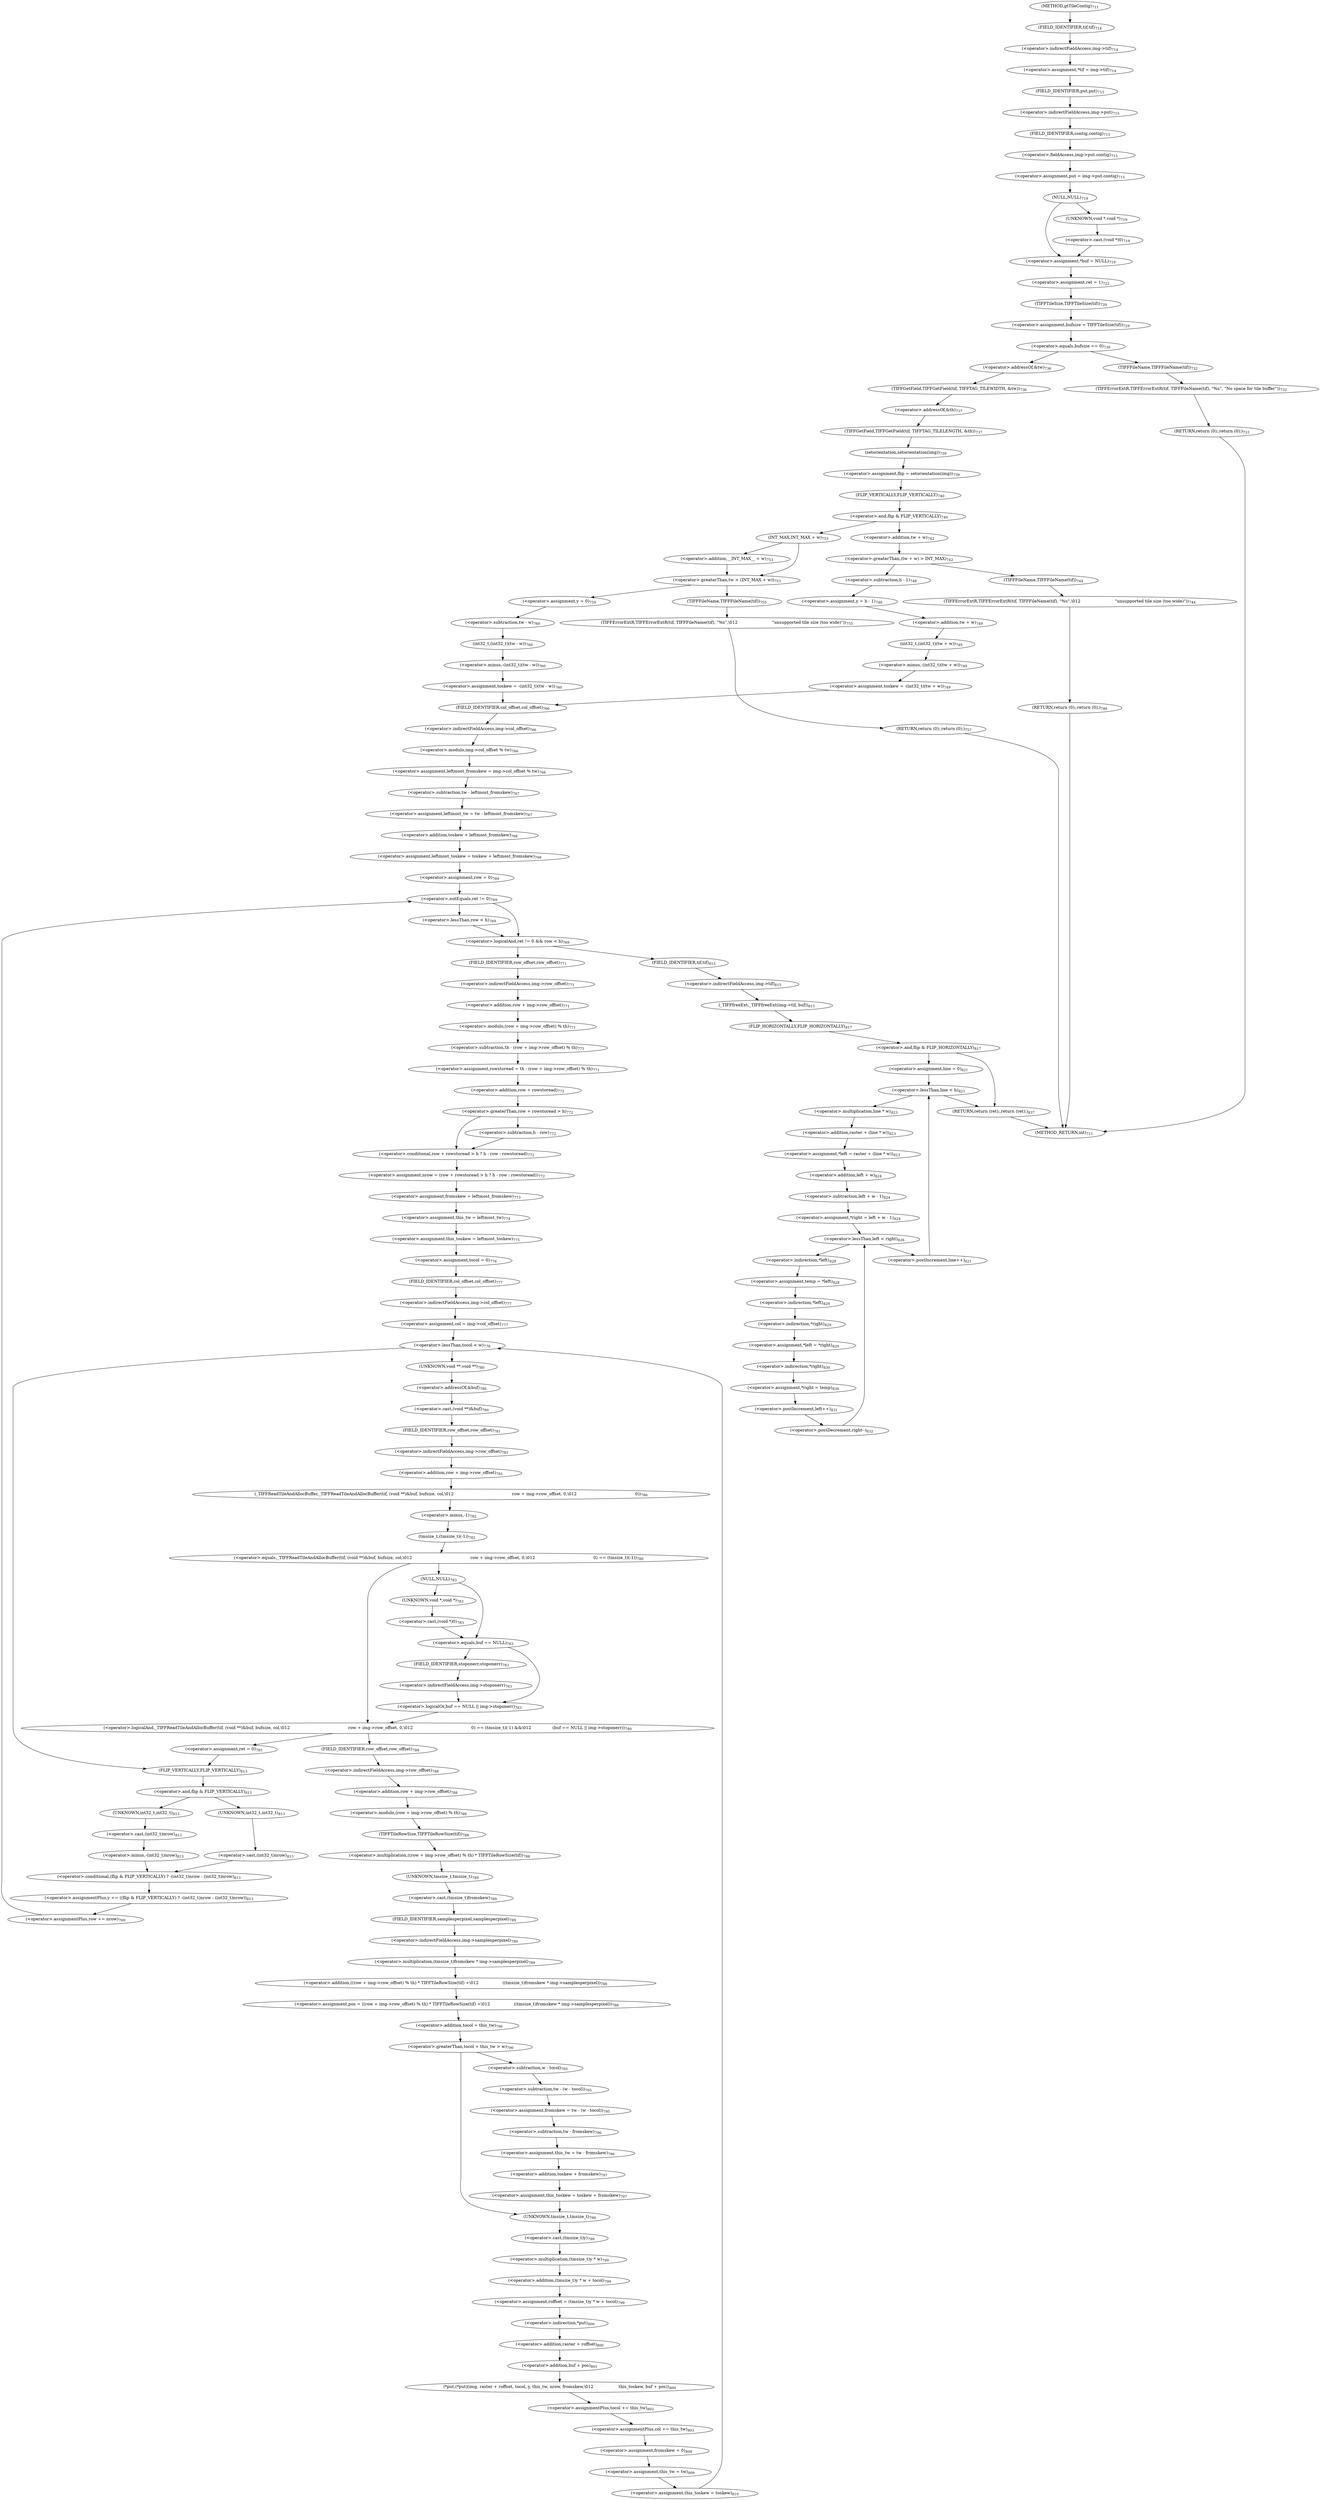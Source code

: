 digraph "gtTileContig" {  
"47219" [label = <(&lt;operator&gt;.assignment,*tif = img-&gt;tif)<SUB>714</SUB>> ]
"47225" [label = <(&lt;operator&gt;.assignment,put = img-&gt;put.contig)<SUB>715</SUB>> ]
"47240" [label = <(&lt;operator&gt;.assignment,*buf = NULL)<SUB>719</SUB>> ]
"47252" [label = <(&lt;operator&gt;.assignment,ret = 1)<SUB>722</SUB>> ]
"47262" [label = <(&lt;operator&gt;.assignment,bufsize = TIFFTileSize(tif))<SUB>729</SUB>> ]
"47279" [label = <(TIFFGetField,TIFFGetField(tif, TIFFTAG_TILEWIDTH, &amp;tw))<SUB>736</SUB>> ]
"47284" [label = <(TIFFGetField,TIFFGetField(tif, TIFFTAG_TILELENGTH, &amp;th))<SUB>737</SUB>> ]
"47289" [label = <(&lt;operator&gt;.assignment,flip = setorientation(img))<SUB>739</SUB>> ]
"47356" [label = <(&lt;operator&gt;.assignment,leftmost_fromskew = img-&gt;col_offset % tw)<SUB>766</SUB>> ]
"47363" [label = <(&lt;operator&gt;.assignment,leftmost_tw = tw - leftmost_fromskew)<SUB>767</SUB>> ]
"47368" [label = <(&lt;operator&gt;.assignment,leftmost_toskew = toskew + leftmost_fromskew)<SUB>768</SUB>> ]
"47571" [label = <(_TIFFfreeExt,_TIFFfreeExt(img-&gt;tif, buf))<SUB>815</SUB>> ]
"47634" [label = <(RETURN,return (ret);,return (ret);)<SUB>837</SUB>> ]
"47221" [label = <(&lt;operator&gt;.indirectFieldAccess,img-&gt;tif)<SUB>714</SUB>> ]
"47227" [label = <(&lt;operator&gt;.fieldAccess,img-&gt;put.contig)<SUB>715</SUB>> ]
"47242" [label = <(NULL,NULL)<SUB>719</SUB>> ]
"47264" [label = <(TIFFTileSize,TIFFTileSize(tif))<SUB>729</SUB>> ]
"47267" [label = <(&lt;operator&gt;.equals,bufsize == 0)<SUB>730</SUB>> ]
"47282" [label = <(&lt;operator&gt;.addressOf,&amp;tw)<SUB>736</SUB>> ]
"47287" [label = <(&lt;operator&gt;.addressOf,&amp;th)<SUB>737</SUB>> ]
"47291" [label = <(setorientation,setorientation(img))<SUB>739</SUB>> ]
"47294" [label = <(&lt;operator&gt;.and,flip &amp; FLIP_VERTICALLY)<SUB>740</SUB>> ]
"47358" [label = <(&lt;operator&gt;.modulo,img-&gt;col_offset % tw)<SUB>766</SUB>> ]
"47365" [label = <(&lt;operator&gt;.subtraction,tw - leftmost_fromskew)<SUB>767</SUB>> ]
"47370" [label = <(&lt;operator&gt;.addition,toskew + leftmost_fromskew)<SUB>768</SUB>> ]
"47378" [label = <(&lt;operator&gt;.logicalAnd,ret != 0 &amp;&amp; row &lt; h)<SUB>769</SUB>> ]
"47385" [label = <(&lt;operator&gt;.assignmentPlus,row += nrow)<SUB>769</SUB>> ]
"47572" [label = <(&lt;operator&gt;.indirectFieldAccess,img-&gt;tif)<SUB>815</SUB>> ]
"47577" [label = <(&lt;operator&gt;.and,flip &amp; FLIP_HORIZONTALLY)<SUB>817</SUB>> ]
"47223" [label = <(FIELD_IDENTIFIER,tif,tif)<SUB>714</SUB>> ]
"47228" [label = <(&lt;operator&gt;.indirectFieldAccess,img-&gt;put)<SUB>715</SUB>> ]
"47231" [label = <(FIELD_IDENTIFIER,contig,contig)<SUB>715</SUB>> ]
"47271" [label = <(TIFFErrorExtR,TIFFErrorExtR(tif, TIFFFileName(tif), &quot;%s&quot;, &quot;No space for tile buffer&quot;))<SUB>732</SUB>> ]
"47277" [label = <(RETURN,return (0);,return (0);)<SUB>733</SUB>> ]
"47296" [label = <(FLIP_VERTICALLY,FLIP_VERTICALLY)<SUB>740</SUB>> ]
"47315" [label = <(&lt;operator&gt;.assignment,y = h - 1)<SUB>748</SUB>> ]
"47320" [label = <(&lt;operator&gt;.assignment,toskew = -(int32_t)(tw + w))<SUB>749</SUB>> ]
"47359" [label = <(&lt;operator&gt;.indirectFieldAccess,img-&gt;col_offset)<SUB>766</SUB>> ]
"47375" [label = <(&lt;operator&gt;.assignment,row = 0)<SUB>769</SUB>> ]
"47379" [label = <(&lt;operator&gt;.notEquals,ret != 0)<SUB>769</SUB>> ]
"47382" [label = <(&lt;operator&gt;.lessThan,row &lt; h)<SUB>769</SUB>> ]
"47389" [label = <(&lt;operator&gt;.assignment,rowstoread = th - (row + img-&gt;row_offset) % th)<SUB>771</SUB>> ]
"47400" [label = <(&lt;operator&gt;.assignment,nrow = (row + rowstoread &gt; h ? h - row : rowstoread))<SUB>772</SUB>> ]
"47412" [label = <(&lt;operator&gt;.assignment,fromskew = leftmost_fromskew)<SUB>773</SUB>> ]
"47415" [label = <(&lt;operator&gt;.assignment,this_tw = leftmost_tw)<SUB>774</SUB>> ]
"47418" [label = <(&lt;operator&gt;.assignment,this_toskew = leftmost_toskew)<SUB>775</SUB>> ]
"47421" [label = <(&lt;operator&gt;.assignment,tocol = 0)<SUB>776</SUB>> ]
"47424" [label = <(&lt;operator&gt;.assignment,col = img-&gt;col_offset)<SUB>777</SUB>> ]
"47556" [label = <(&lt;operator&gt;.assignmentPlus,y += ((flip &amp; FLIP_VERTICALLY) ? -(int32_t)nrow : (int32_t)nrow))<SUB>813</SUB>> ]
"47574" [label = <(FIELD_IDENTIFIER,tif,tif)<SUB>815</SUB>> ]
"47579" [label = <(FLIP_HORIZONTALLY,FLIP_HORIZONTALLY)<SUB>817</SUB>> ]
"47230" [label = <(FIELD_IDENTIFIER,put,put)<SUB>715</SUB>> ]
"47244" [label = <(&lt;operator&gt;.cast,(void *)0)<SUB>719</SUB>> ]
"47273" [label = <(TIFFFileName,TIFFFileName(tif))<SUB>732</SUB>> ]
"47301" [label = <(&lt;operator&gt;.greaterThan,(tw + w) &gt; INT_MAX)<SUB>742</SUB>> ]
"47317" [label = <(&lt;operator&gt;.subtraction,h - 1)<SUB>748</SUB>> ]
"47322" [label = <(&lt;operator&gt;.minus,-(int32_t)(tw + w))<SUB>749</SUB>> ]
"47346" [label = <(&lt;operator&gt;.assignment,y = 0)<SUB>759</SUB>> ]
"47349" [label = <(&lt;operator&gt;.assignment,toskew = -(int32_t)(tw - w))<SUB>760</SUB>> ]
"47361" [label = <(FIELD_IDENTIFIER,col_offset,col_offset)<SUB>766</SUB>> ]
"47391" [label = <(&lt;operator&gt;.subtraction,th - (row + img-&gt;row_offset) % th)<SUB>771</SUB>> ]
"47402" [label = <(&lt;operator&gt;.conditional,row + rowstoread &gt; h ? h - row : rowstoread)<SUB>772</SUB>> ]
"47426" [label = <(&lt;operator&gt;.indirectFieldAccess,img-&gt;col_offset)<SUB>777</SUB>> ]
"47430" [label = <(&lt;operator&gt;.lessThan,tocol &lt; w)<SUB>778</SUB>> ]
"47558" [label = <(&lt;operator&gt;.conditional,(flip &amp; FLIP_VERTICALLY) ? -(int32_t)nrow : (int32_t)nrow)<SUB>813</SUB>> ]
"47589" [label = <(&lt;operator&gt;.lessThan,line &lt; h)<SUB>821</SUB>> ]
"47592" [label = <(&lt;operator&gt;.postIncrement,line++)<SUB>821</SUB>> ]
"47245" [label = <(UNKNOWN,void *,void *)<SUB>719</SUB>> ]
"47302" [label = <(&lt;operator&gt;.addition,tw + w)<SUB>742</SUB>> ]
"47307" [label = <(TIFFErrorExtR,TIFFErrorExtR(tif, TIFFFileName(tif), &quot;%s&quot;,\012                          &quot;unsupported tile size (too wide)&quot;))<SUB>744</SUB>> ]
"47313" [label = <(RETURN,return (0);,return (0);)<SUB>746</SUB>> ]
"47323" [label = <(int32_t,(int32_t)(tw + w))<SUB>749</SUB>> ]
"47330" [label = <(&lt;operator&gt;.greaterThan,tw &gt; (INT_MAX + w))<SUB>753</SUB>> ]
"47351" [label = <(&lt;operator&gt;.minus,-(int32_t)(tw - w))<SUB>760</SUB>> ]
"47393" [label = <(&lt;operator&gt;.modulo,(row + img-&gt;row_offset) % th)<SUB>771</SUB>> ]
"47403" [label = <(&lt;operator&gt;.greaterThan,row + rowstoread &gt; h)<SUB>772</SUB>> ]
"47408" [label = <(&lt;operator&gt;.subtraction,h - row)<SUB>772</SUB>> ]
"47428" [label = <(FIELD_IDENTIFIER,col_offset,col_offset)<SUB>777</SUB>> ]
"47471" [label = <(&lt;operator&gt;.assignment,pos = ((row + img-&gt;row_offset) % th) * TIFFTileRowSize(tif) +\012                  ((tmsize_t)fromskew * img-&gt;samplesperpixel))<SUB>788</SUB>> ]
"47516" [label = <(&lt;operator&gt;.assignment,roffset = (tmsize_t)y * w + tocol)<SUB>799</SUB>> ]
"47525" [label = <(*put,(*put)(img, raster + roffset, tocol, y, this_tw, nrow, fromskew,\012                   this_toskew, buf + pos))<SUB>800</SUB>> ]
"47541" [label = <(&lt;operator&gt;.assignmentPlus,tocol += this_tw)<SUB>802</SUB>> ]
"47544" [label = <(&lt;operator&gt;.assignmentPlus,col += this_tw)<SUB>803</SUB>> ]
"47547" [label = <(&lt;operator&gt;.assignment,fromskew = 0)<SUB>808</SUB>> ]
"47550" [label = <(&lt;operator&gt;.assignment,this_tw = tw)<SUB>809</SUB>> ]
"47553" [label = <(&lt;operator&gt;.assignment,this_toskew = toskew)<SUB>810</SUB>> ]
"47559" [label = <(&lt;operator&gt;.and,flip &amp; FLIP_VERTICALLY)<SUB>813</SUB>> ]
"47564" [label = <(&lt;operator&gt;.minus,-(int32_t)nrow)<SUB>813</SUB>> ]
"47568" [label = <(&lt;operator&gt;.cast,(int32_t)nrow)<SUB>813</SUB>> ]
"47586" [label = <(&lt;operator&gt;.assignment,line = 0)<SUB>821</SUB>> ]
"47596" [label = <(&lt;operator&gt;.assignment,*left = raster + (line * w))<SUB>823</SUB>> ]
"47604" [label = <(&lt;operator&gt;.assignment,*right = left + w - 1)<SUB>824</SUB>> ]
"47309" [label = <(TIFFFileName,TIFFFileName(tif))<SUB>744</SUB>> ]
"47324" [label = <(&lt;operator&gt;.addition,tw + w)<SUB>749</SUB>> ]
"47332" [label = <(INT_MAX,INT_MAX + w)<SUB>753</SUB>> ]
"47338" [label = <(TIFFErrorExtR,TIFFErrorExtR(tif, TIFFFileName(tif), &quot;%s&quot;,\012                          &quot;unsupported tile size (too wide)&quot;))<SUB>755</SUB>> ]
"47344" [label = <(RETURN,return (0);,return (0);)<SUB>757</SUB>> ]
"47352" [label = <(int32_t,(int32_t)(tw - w))<SUB>760</SUB>> ]
"47394" [label = <(&lt;operator&gt;.addition,row + img-&gt;row_offset)<SUB>771</SUB>> ]
"47404" [label = <(&lt;operator&gt;.addition,row + rowstoread)<SUB>772</SUB>> ]
"47435" [label = <(&lt;operator&gt;.logicalAnd,_TIFFReadTileAndAllocBuffer(tif, (void **)&amp;buf, bufsize, col,\012                                            row + img-&gt;row_offset, 0,\012                                            0) == (tmsize_t)(-1) &amp;&amp;\012                (buf == NULL || img-&gt;stoponerr))<SUB>780</SUB>> ]
"47473" [label = <(&lt;operator&gt;.addition,((row + img-&gt;row_offset) % th) * TIFFTileRowSize(tif) +\012                  ((tmsize_t)fromskew * img-&gt;samplesperpixel))<SUB>788</SUB>> ]
"47492" [label = <(&lt;operator&gt;.greaterThan,tocol + this_tw &gt; w)<SUB>790</SUB>> ]
"47518" [label = <(&lt;operator&gt;.addition,(tmsize_t)y * w + tocol)<SUB>799</SUB>> ]
"47526" [label = <(&lt;operator&gt;.indirection,*put)<SUB>800</SUB>> ]
"47529" [label = <(&lt;operator&gt;.addition,raster + roffset)<SUB>800</SUB>> ]
"47538" [label = <(&lt;operator&gt;.addition,buf + pos)<SUB>801</SUB>> ]
"47561" [label = <(FLIP_VERTICALLY,FLIP_VERTICALLY)<SUB>813</SUB>> ]
"47565" [label = <(&lt;operator&gt;.cast,(int32_t)nrow)<SUB>813</SUB>> ]
"47569" [label = <(UNKNOWN,int32_t,int32_t)<SUB>813</SUB>> ]
"47598" [label = <(&lt;operator&gt;.addition,raster + (line * w))<SUB>823</SUB>> ]
"47606" [label = <(&lt;operator&gt;.subtraction,left + w - 1)<SUB>824</SUB>> ]
"47612" [label = <(&lt;operator&gt;.lessThan,left &lt; right)<SUB>826</SUB>> ]
"47340" [label = <(TIFFFileName,TIFFFileName(tif))<SUB>755</SUB>> ]
"47353" [label = <(&lt;operator&gt;.subtraction,tw - w)<SUB>760</SUB>> ]
"47396" [label = <(&lt;operator&gt;.indirectFieldAccess,img-&gt;row_offset)<SUB>771</SUB>> ]
"47436" [label = <(&lt;operator&gt;.equals,_TIFFReadTileAndAllocBuffer(tif, (void **)&amp;buf, bufsize, col,\012                                            row + img-&gt;row_offset, 0,\012                                            0) == (tmsize_t)(-1))<SUB>780</SUB>> ]
"47455" [label = <(&lt;operator&gt;.logicalOr,buf == NULL || img-&gt;stoponerr)<SUB>783</SUB>> ]
"47467" [label = <(&lt;operator&gt;.assignment,ret = 0)<SUB>785</SUB>> ]
"47474" [label = <(&lt;operator&gt;.multiplication,((row + img-&gt;row_offset) % th) * TIFFTileRowSize(tif))<SUB>788</SUB>> ]
"47484" [label = <(&lt;operator&gt;.multiplication,(tmsize_t)fromskew * img-&gt;samplesperpixel)<SUB>789</SUB>> ]
"47493" [label = <(&lt;operator&gt;.addition,tocol + this_tw)<SUB>790</SUB>> ]
"47498" [label = <(&lt;operator&gt;.assignment,fromskew = tw - (w - tocol))<SUB>795</SUB>> ]
"47505" [label = <(&lt;operator&gt;.assignment,this_tw = tw - fromskew)<SUB>796</SUB>> ]
"47510" [label = <(&lt;operator&gt;.assignment,this_toskew = toskew + fromskew)<SUB>797</SUB>> ]
"47519" [label = <(&lt;operator&gt;.multiplication,(tmsize_t)y * w)<SUB>799</SUB>> ]
"47566" [label = <(UNKNOWN,int32_t,int32_t)<SUB>813</SUB>> ]
"47600" [label = <(&lt;operator&gt;.multiplication,line * w)<SUB>823</SUB>> ]
"47607" [label = <(&lt;operator&gt;.addition,left + w)<SUB>824</SUB>> ]
"47617" [label = <(&lt;operator&gt;.assignment,temp = *left)<SUB>828</SUB>> ]
"47621" [label = <(&lt;operator&gt;.assignment,*left = *right)<SUB>829</SUB>> ]
"47626" [label = <(&lt;operator&gt;.assignment,*right = temp)<SUB>830</SUB>> ]
"47630" [label = <(&lt;operator&gt;.postIncrement,left++)<SUB>831</SUB>> ]
"47632" [label = <(&lt;operator&gt;.postDecrement,right--)<SUB>832</SUB>> ]
"47334" [label = <(&lt;operator&gt;.addition,__INT_MAX__ + w)<SUB>753</SUB>> ]
"47398" [label = <(FIELD_IDENTIFIER,row_offset,row_offset)<SUB>771</SUB>> ]
"47437" [label = <(_TIFFReadTileAndAllocBuffer,_TIFFReadTileAndAllocBuffer(tif, (void **)&amp;buf, bufsize, col,\012                                            row + img-&gt;row_offset, 0,\012                                            0))<SUB>780</SUB>> ]
"47452" [label = <(tmsize_t,(tmsize_t)(-1))<SUB>782</SUB>> ]
"47456" [label = <(&lt;operator&gt;.equals,buf == NULL)<SUB>783</SUB>> ]
"47463" [label = <(&lt;operator&gt;.indirectFieldAccess,img-&gt;stoponerr)<SUB>783</SUB>> ]
"47475" [label = <(&lt;operator&gt;.modulo,(row + img-&gt;row_offset) % th)<SUB>788</SUB>> ]
"47482" [label = <(TIFFTileRowSize,TIFFTileRowSize(tif))<SUB>788</SUB>> ]
"47485" [label = <(&lt;operator&gt;.cast,(tmsize_t)fromskew)<SUB>789</SUB>> ]
"47488" [label = <(&lt;operator&gt;.indirectFieldAccess,img-&gt;samplesperpixel)<SUB>789</SUB>> ]
"47500" [label = <(&lt;operator&gt;.subtraction,tw - (w - tocol))<SUB>795</SUB>> ]
"47507" [label = <(&lt;operator&gt;.subtraction,tw - fromskew)<SUB>796</SUB>> ]
"47512" [label = <(&lt;operator&gt;.addition,toskew + fromskew)<SUB>797</SUB>> ]
"47520" [label = <(&lt;operator&gt;.cast,(tmsize_t)y)<SUB>799</SUB>> ]
"47619" [label = <(&lt;operator&gt;.indirection,*left)<SUB>828</SUB>> ]
"47622" [label = <(&lt;operator&gt;.indirection,*left)<SUB>829</SUB>> ]
"47624" [label = <(&lt;operator&gt;.indirection,*right)<SUB>829</SUB>> ]
"47627" [label = <(&lt;operator&gt;.indirection,*right)<SUB>830</SUB>> ]
"47439" [label = <(&lt;operator&gt;.cast,(void **)&amp;buf)<SUB>780</SUB>> ]
"47445" [label = <(&lt;operator&gt;.addition,row + img-&gt;row_offset)<SUB>781</SUB>> ]
"47453" [label = <(&lt;operator&gt;.minus,-1)<SUB>782</SUB>> ]
"47458" [label = <(NULL,NULL)<SUB>783</SUB>> ]
"47465" [label = <(FIELD_IDENTIFIER,stoponerr,stoponerr)<SUB>783</SUB>> ]
"47476" [label = <(&lt;operator&gt;.addition,row + img-&gt;row_offset)<SUB>788</SUB>> ]
"47486" [label = <(UNKNOWN,tmsize_t,tmsize_t)<SUB>789</SUB>> ]
"47490" [label = <(FIELD_IDENTIFIER,samplesperpixel,samplesperpixel)<SUB>789</SUB>> ]
"47502" [label = <(&lt;operator&gt;.subtraction,w - tocol)<SUB>795</SUB>> ]
"47521" [label = <(UNKNOWN,tmsize_t,tmsize_t)<SUB>799</SUB>> ]
"47440" [label = <(UNKNOWN,void **,void **)<SUB>780</SUB>> ]
"47441" [label = <(&lt;operator&gt;.addressOf,&amp;buf)<SUB>780</SUB>> ]
"47447" [label = <(&lt;operator&gt;.indirectFieldAccess,img-&gt;row_offset)<SUB>781</SUB>> ]
"47478" [label = <(&lt;operator&gt;.indirectFieldAccess,img-&gt;row_offset)<SUB>788</SUB>> ]
"47449" [label = <(FIELD_IDENTIFIER,row_offset,row_offset)<SUB>781</SUB>> ]
"47460" [label = <(&lt;operator&gt;.cast,(void *)0)<SUB>783</SUB>> ]
"47480" [label = <(FIELD_IDENTIFIER,row_offset,row_offset)<SUB>788</SUB>> ]
"47461" [label = <(UNKNOWN,void *,void *)<SUB>783</SUB>> ]
"47212" [label = <(METHOD,gtTileContig)<SUB>711</SUB>> ]
"47636" [label = <(METHOD_RETURN,int)<SUB>711</SUB>> ]
  "47219" -> "47230" 
  "47225" -> "47242" 
  "47240" -> "47252" 
  "47252" -> "47264" 
  "47262" -> "47267" 
  "47279" -> "47287" 
  "47284" -> "47291" 
  "47289" -> "47296" 
  "47356" -> "47365" 
  "47363" -> "47370" 
  "47368" -> "47375" 
  "47571" -> "47579" 
  "47634" -> "47636" 
  "47221" -> "47219" 
  "47227" -> "47225" 
  "47242" -> "47245" 
  "47242" -> "47240" 
  "47264" -> "47262" 
  "47267" -> "47273" 
  "47267" -> "47282" 
  "47282" -> "47279" 
  "47287" -> "47284" 
  "47291" -> "47289" 
  "47294" -> "47302" 
  "47294" -> "47332" 
  "47358" -> "47356" 
  "47365" -> "47363" 
  "47370" -> "47368" 
  "47378" -> "47398" 
  "47378" -> "47574" 
  "47385" -> "47379" 
  "47572" -> "47571" 
  "47577" -> "47586" 
  "47577" -> "47634" 
  "47223" -> "47221" 
  "47228" -> "47231" 
  "47231" -> "47227" 
  "47271" -> "47277" 
  "47277" -> "47636" 
  "47296" -> "47294" 
  "47315" -> "47324" 
  "47320" -> "47361" 
  "47359" -> "47358" 
  "47375" -> "47379" 
  "47379" -> "47378" 
  "47379" -> "47382" 
  "47382" -> "47378" 
  "47389" -> "47404" 
  "47400" -> "47412" 
  "47412" -> "47415" 
  "47415" -> "47418" 
  "47418" -> "47421" 
  "47421" -> "47428" 
  "47424" -> "47430" 
  "47556" -> "47385" 
  "47574" -> "47572" 
  "47579" -> "47577" 
  "47230" -> "47228" 
  "47244" -> "47240" 
  "47273" -> "47271" 
  "47301" -> "47309" 
  "47301" -> "47317" 
  "47317" -> "47315" 
  "47322" -> "47320" 
  "47346" -> "47353" 
  "47349" -> "47361" 
  "47361" -> "47359" 
  "47391" -> "47389" 
  "47402" -> "47400" 
  "47426" -> "47424" 
  "47430" -> "47440" 
  "47430" -> "47561" 
  "47558" -> "47556" 
  "47589" -> "47600" 
  "47589" -> "47634" 
  "47592" -> "47589" 
  "47245" -> "47244" 
  "47302" -> "47301" 
  "47307" -> "47313" 
  "47313" -> "47636" 
  "47323" -> "47322" 
  "47330" -> "47340" 
  "47330" -> "47346" 
  "47351" -> "47349" 
  "47393" -> "47391" 
  "47403" -> "47408" 
  "47403" -> "47402" 
  "47408" -> "47402" 
  "47428" -> "47426" 
  "47471" -> "47493" 
  "47516" -> "47526" 
  "47525" -> "47541" 
  "47541" -> "47544" 
  "47544" -> "47547" 
  "47547" -> "47550" 
  "47550" -> "47553" 
  "47553" -> "47430" 
  "47559" -> "47566" 
  "47559" -> "47569" 
  "47564" -> "47558" 
  "47568" -> "47558" 
  "47586" -> "47589" 
  "47596" -> "47607" 
  "47604" -> "47612" 
  "47309" -> "47307" 
  "47324" -> "47323" 
  "47332" -> "47330" 
  "47332" -> "47334" 
  "47338" -> "47344" 
  "47344" -> "47636" 
  "47352" -> "47351" 
  "47394" -> "47393" 
  "47404" -> "47403" 
  "47435" -> "47467" 
  "47435" -> "47480" 
  "47473" -> "47471" 
  "47492" -> "47502" 
  "47492" -> "47521" 
  "47518" -> "47516" 
  "47526" -> "47529" 
  "47529" -> "47538" 
  "47538" -> "47525" 
  "47561" -> "47559" 
  "47565" -> "47564" 
  "47569" -> "47568" 
  "47598" -> "47596" 
  "47606" -> "47604" 
  "47612" -> "47619" 
  "47612" -> "47592" 
  "47340" -> "47338" 
  "47353" -> "47352" 
  "47396" -> "47394" 
  "47436" -> "47435" 
  "47436" -> "47458" 
  "47455" -> "47435" 
  "47467" -> "47561" 
  "47474" -> "47486" 
  "47484" -> "47473" 
  "47493" -> "47492" 
  "47498" -> "47507" 
  "47505" -> "47512" 
  "47510" -> "47521" 
  "47519" -> "47518" 
  "47566" -> "47565" 
  "47600" -> "47598" 
  "47607" -> "47606" 
  "47617" -> "47622" 
  "47621" -> "47627" 
  "47626" -> "47630" 
  "47630" -> "47632" 
  "47632" -> "47612" 
  "47334" -> "47330" 
  "47398" -> "47396" 
  "47437" -> "47453" 
  "47452" -> "47436" 
  "47456" -> "47455" 
  "47456" -> "47465" 
  "47463" -> "47455" 
  "47475" -> "47482" 
  "47482" -> "47474" 
  "47485" -> "47490" 
  "47488" -> "47484" 
  "47500" -> "47498" 
  "47507" -> "47505" 
  "47512" -> "47510" 
  "47520" -> "47519" 
  "47619" -> "47617" 
  "47622" -> "47624" 
  "47624" -> "47621" 
  "47627" -> "47626" 
  "47439" -> "47449" 
  "47445" -> "47437" 
  "47453" -> "47452" 
  "47458" -> "47461" 
  "47458" -> "47456" 
  "47465" -> "47463" 
  "47476" -> "47475" 
  "47486" -> "47485" 
  "47490" -> "47488" 
  "47502" -> "47500" 
  "47521" -> "47520" 
  "47440" -> "47441" 
  "47441" -> "47439" 
  "47447" -> "47445" 
  "47478" -> "47476" 
  "47449" -> "47447" 
  "47460" -> "47456" 
  "47480" -> "47478" 
  "47461" -> "47460" 
  "47212" -> "47223" 
}

